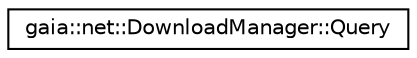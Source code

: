 digraph G
{
  edge [fontname="Helvetica",fontsize="10",labelfontname="Helvetica",labelfontsize="10"];
  node [fontname="Helvetica",fontsize="10",shape=record];
  rankdir=LR;
  Node1 [label="gaia::net::DownloadManager::Query",height=0.2,width=0.4,color="black", fillcolor="white", style="filled",URL="$d1/dd6/classgaia_1_1net_1_1_download_manager_1_1_query.html",tooltip="This class may be used to filter download manager queries."];
}
